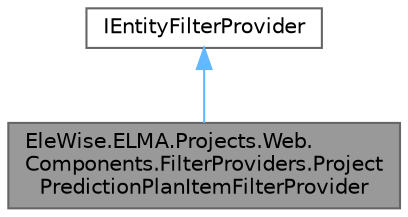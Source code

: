digraph "EleWise.ELMA.Projects.Web.Components.FilterProviders.ProjectPredictionPlanItemFilterProvider"
{
 // LATEX_PDF_SIZE
  bgcolor="transparent";
  edge [fontname=Helvetica,fontsize=10,labelfontname=Helvetica,labelfontsize=10];
  node [fontname=Helvetica,fontsize=10,shape=box,height=0.2,width=0.4];
  Node1 [id="Node000001",label="EleWise.ELMA.Projects.Web.\lComponents.FilterProviders.Project\lPredictionPlanItemFilterProvider",height=0.2,width=0.4,color="gray40", fillcolor="grey60", style="filled", fontcolor="black",tooltip="Провайдер для фильтрации добавляемых задач для запроса выполнения работ."];
  Node2 -> Node1 [id="edge1_Node000001_Node000002",dir="back",color="steelblue1",style="solid",tooltip=" "];
  Node2 [id="Node000002",label="IEntityFilterProvider",height=0.2,width=0.4,color="gray40", fillcolor="white", style="filled",tooltip=" "];
}
